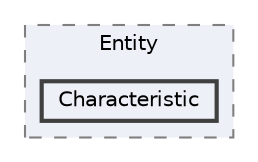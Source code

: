 digraph "D:/project/forCSharp/iShopMainVer2/iShopMainVer2/Models/Entity/Characteristic"
{
 // LATEX_PDF_SIZE
  bgcolor="transparent";
  edge [fontname=Helvetica,fontsize=10,labelfontname=Helvetica,labelfontsize=10];
  node [fontname=Helvetica,fontsize=10,shape=box,height=0.2,width=0.4];
  compound=true
  subgraph clusterdir_aceaf4a18a815513c8fb9decb7e67276 {
    graph [ bgcolor="#edf0f7", pencolor="grey50", label="Entity", fontname=Helvetica,fontsize=10 style="filled,dashed", URL="dir_aceaf4a18a815513c8fb9decb7e67276.html",tooltip=""]
  dir_15a004bbb906bf408ef316bfeaa9fda4 [label="Characteristic", fillcolor="#edf0f7", color="grey25", style="filled,bold", URL="dir_15a004bbb906bf408ef316bfeaa9fda4.html",tooltip=""];
  }
}
